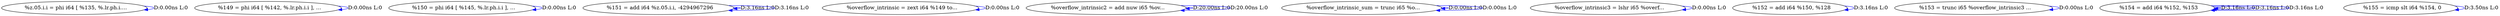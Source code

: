 digraph {
Node0x385ce40[label="  %z.05.i.i = phi i64 [ %135, %.lr.ph.i...."];
Node0x385ce40 -> Node0x385ce40[label="D:0.00ns L:0",color=blue];
Node0x385cf20[label="  %149 = phi i64 [ %142, %.lr.ph.i.i ], ..."];
Node0x385cf20 -> Node0x385cf20[label="D:0.00ns L:0",color=blue];
Node0x385d000[label="  %150 = phi i64 [ %145, %.lr.ph.i.i ], ..."];
Node0x385d000 -> Node0x385d000[label="D:0.00ns L:0",color=blue];
Node0x385d0e0[label="  %151 = add i64 %z.05.i.i, -4294967296"];
Node0x385d0e0 -> Node0x385d0e0[label="D:3.16ns L:0",color=blue];
Node0x385d0e0 -> Node0x385d0e0[label="D:3.16ns L:0",color=blue];
Node0x385d1c0[label="  %overflow_intrinsic = zext i64 %149 to..."];
Node0x385d1c0 -> Node0x385d1c0[label="D:0.00ns L:0",color=blue];
Node0x385d2a0[label="  %overflow_intrinsic2 = add nuw i65 %ov..."];
Node0x385d2a0 -> Node0x385d2a0[label="D:20.00ns L:0",color=blue];
Node0x385d2a0 -> Node0x385d2a0[label="D:20.00ns L:0",color=blue];
Node0x385d380[label="  %overflow_intrinsic_sum = trunc i65 %o..."];
Node0x385d380 -> Node0x385d380[label="D:0.00ns L:0",color=blue];
Node0x385d380 -> Node0x385d380[label="D:0.00ns L:0",color=blue];
Node0x385d460[label="  %overflow_intrinsic3 = lshr i65 %overf..."];
Node0x385d460 -> Node0x385d460[label="D:0.00ns L:0",color=blue];
Node0x385d540[label="  %152 = add i64 %150, %128"];
Node0x385d540 -> Node0x385d540[label="D:3.16ns L:0",color=blue];
Node0x385d620[label="  %153 = trunc i65 %overflow_intrinsic3 ..."];
Node0x385d620 -> Node0x385d620[label="D:0.00ns L:0",color=blue];
Node0x385d700[label="  %154 = add i64 %152, %153"];
Node0x385d700 -> Node0x385d700[label="D:3.16ns L:0",color=blue];
Node0x385d700 -> Node0x385d700[label="D:3.16ns L:0",color=blue];
Node0x385d700 -> Node0x385d700[label="D:3.16ns L:0",color=blue];
Node0x385d7e0[label="  %155 = icmp slt i64 %154, 0"];
Node0x385d7e0 -> Node0x385d7e0[label="D:3.50ns L:0",color=blue];
}

